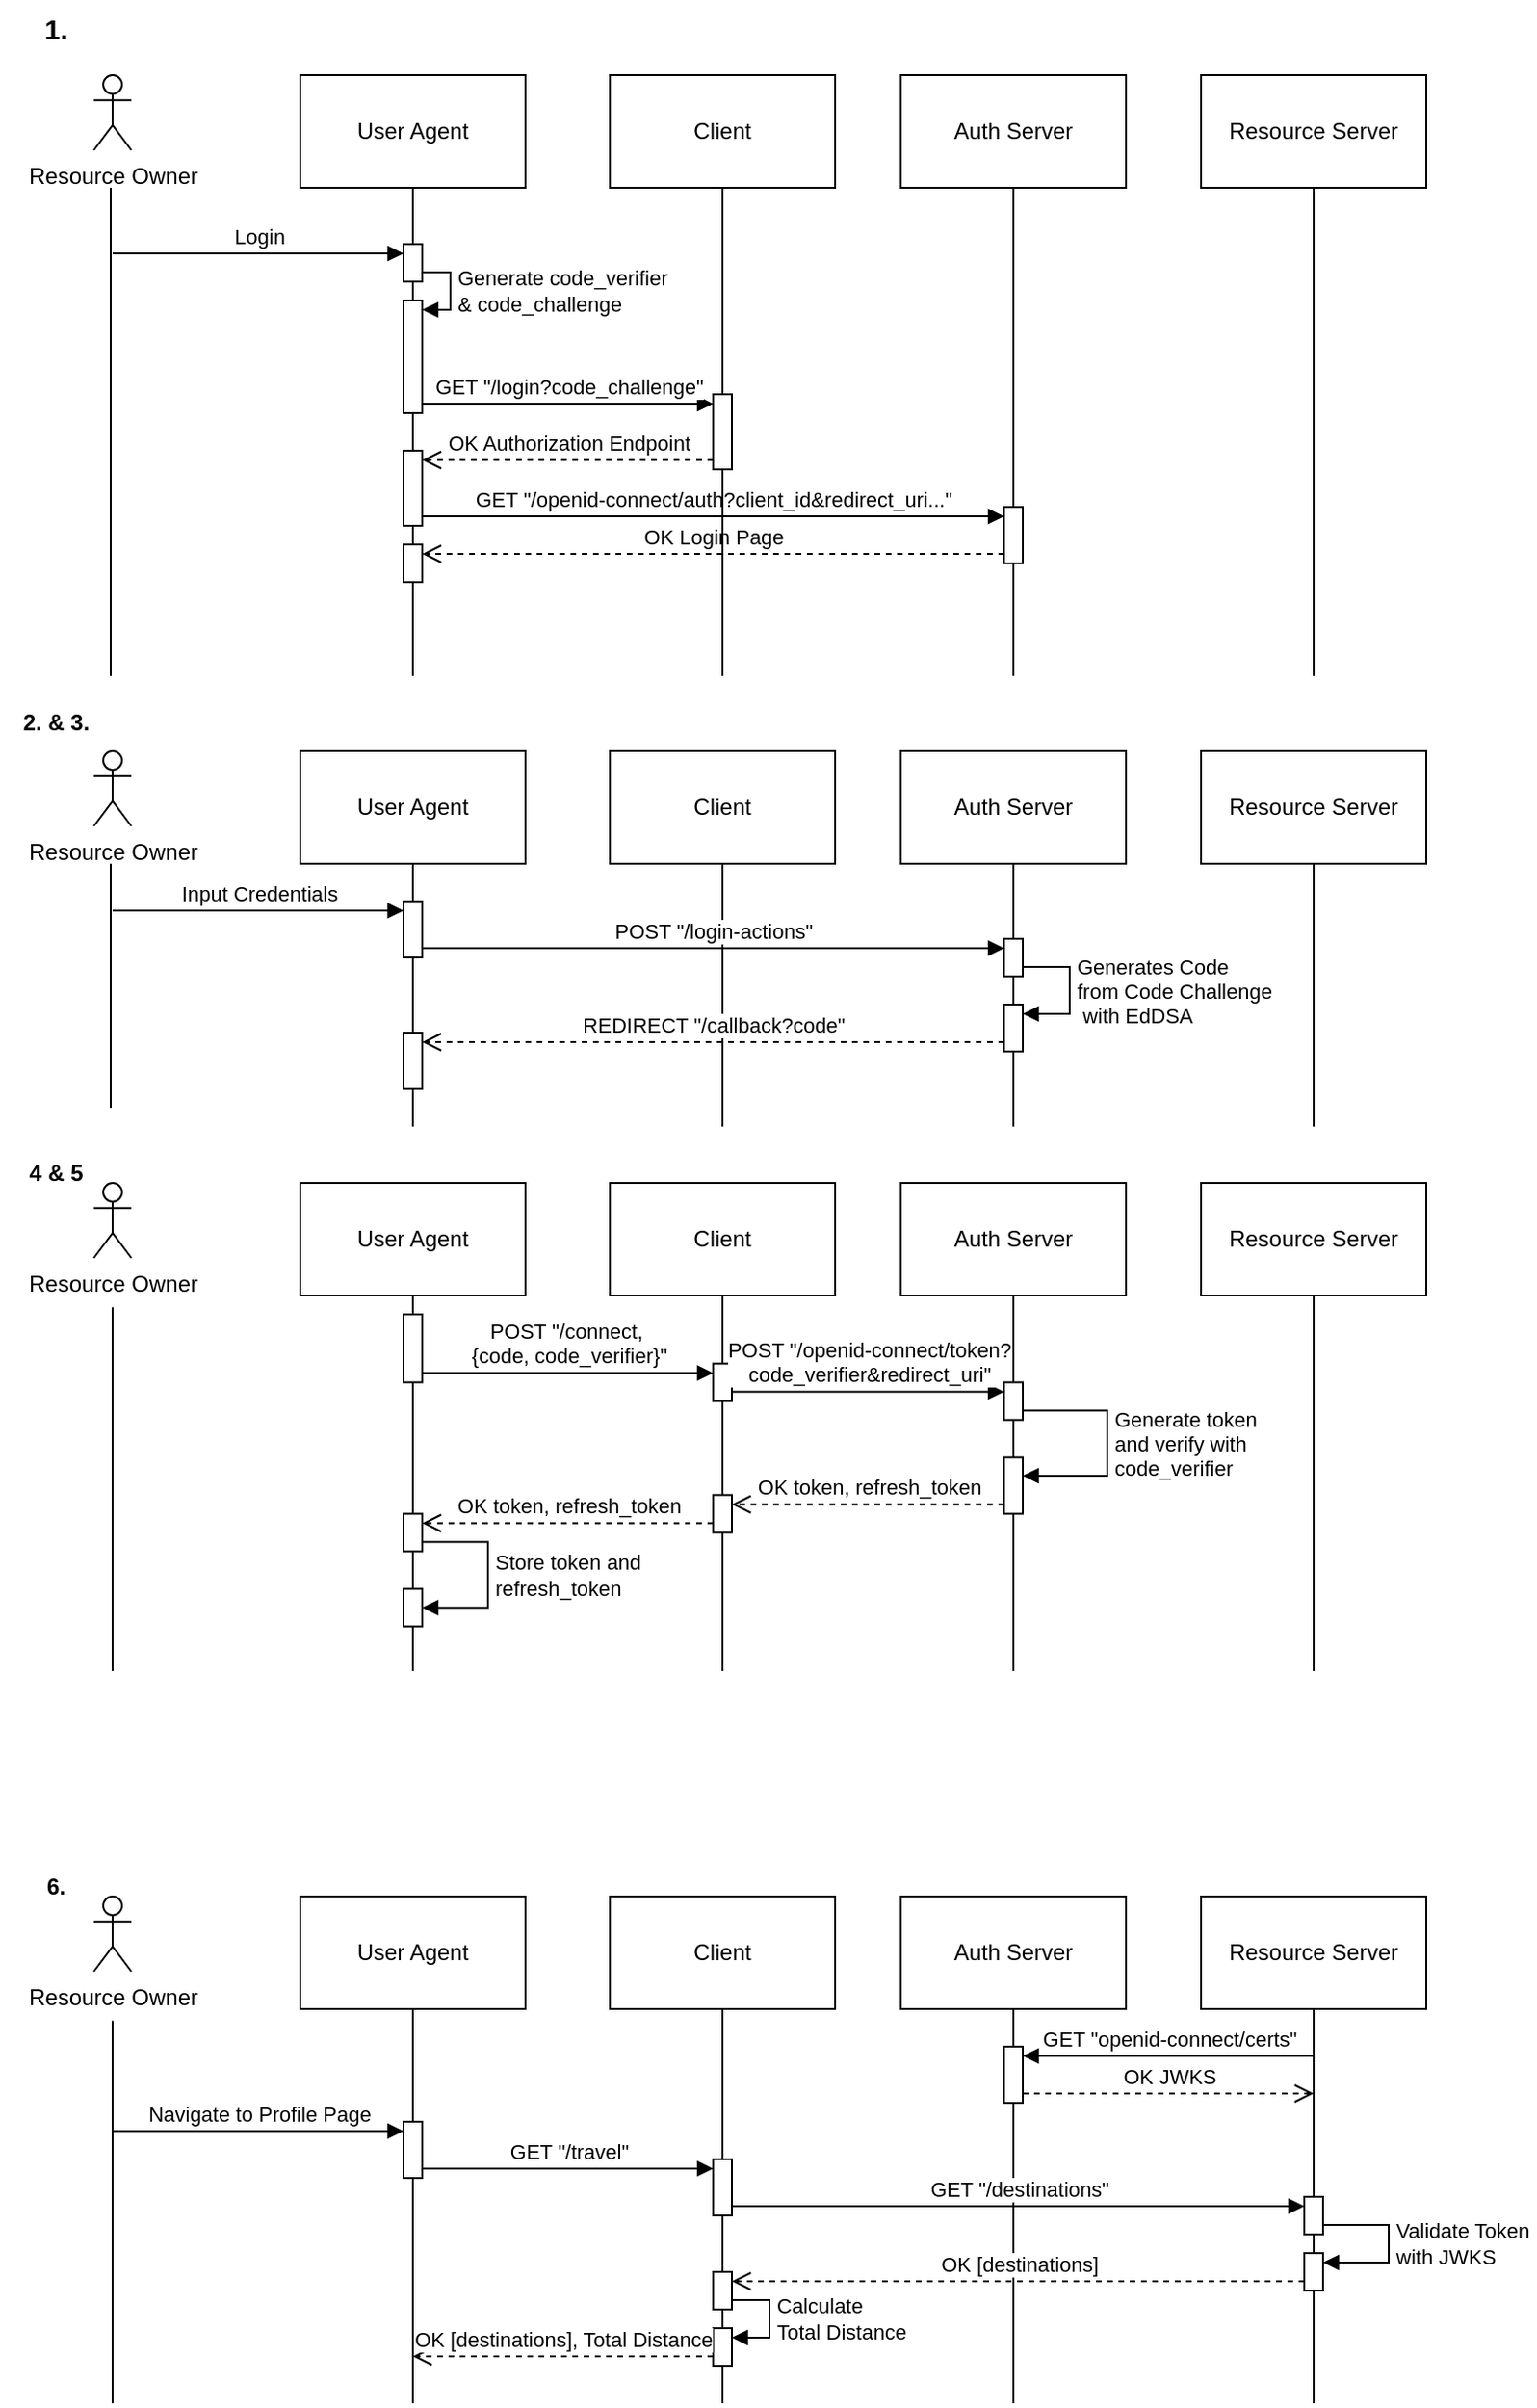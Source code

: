 <mxfile version="24.7.17">
  <diagram name="Page-1" id="4U2lWu9b1NIufgimmCVh">
    <mxGraphModel dx="174" dy="559" grid="1" gridSize="10" guides="1" tooltips="1" connect="1" arrows="1" fold="1" page="1" pageScale="1" pageWidth="850" pageHeight="1100" math="0" shadow="0">
      <root>
        <mxCell id="0" />
        <mxCell id="1" parent="0" />
        <mxCell id="hHbTxy1jI1l-UyztQn6d-1" value="User Agent" style="rounded=0;whiteSpace=wrap;html=1;" parent="1" vertex="1">
          <mxGeometry x="1040" y="160" width="120" height="60" as="geometry" />
        </mxCell>
        <mxCell id="hHbTxy1jI1l-UyztQn6d-2" value="Client" style="rounded=0;whiteSpace=wrap;html=1;" parent="1" vertex="1">
          <mxGeometry x="1205" y="160" width="120" height="60" as="geometry" />
        </mxCell>
        <mxCell id="hHbTxy1jI1l-UyztQn6d-3" value="Auth Server" style="rounded=0;whiteSpace=wrap;html=1;" parent="1" vertex="1">
          <mxGeometry x="1360" y="160" width="120" height="60" as="geometry" />
        </mxCell>
        <mxCell id="hHbTxy1jI1l-UyztQn6d-4" value="Resource Server" style="rounded=0;whiteSpace=wrap;html=1;" parent="1" vertex="1">
          <mxGeometry x="1520" y="160" width="120" height="60" as="geometry" />
        </mxCell>
        <mxCell id="hHbTxy1jI1l-UyztQn6d-6" value="Resource Owner" style="shape=umlActor;verticalLabelPosition=bottom;verticalAlign=top;html=1;outlineConnect=0;" parent="1" vertex="1">
          <mxGeometry x="930" y="160" width="20" height="40" as="geometry" />
        </mxCell>
        <mxCell id="hHbTxy1jI1l-UyztQn6d-10" style="rounded=0;orthogonalLoop=1;jettySize=auto;html=1;endArrow=none;endFill=0;" parent="1" edge="1">
          <mxGeometry relative="1" as="geometry">
            <mxPoint x="939" y="480" as="targetPoint" />
            <mxPoint x="939" y="220" as="sourcePoint" />
          </mxGeometry>
        </mxCell>
        <mxCell id="hHbTxy1jI1l-UyztQn6d-11" style="rounded=0;orthogonalLoop=1;jettySize=auto;html=1;endArrow=none;endFill=0;" parent="1" source="hHbTxy1jI1l-UyztQn6d-46" edge="1">
          <mxGeometry relative="1" as="geometry">
            <mxPoint x="1100" y="480" as="targetPoint" />
            <mxPoint x="1100" y="680" as="sourcePoint" />
          </mxGeometry>
        </mxCell>
        <mxCell id="hHbTxy1jI1l-UyztQn6d-14" style="rounded=0;orthogonalLoop=1;jettySize=auto;html=1;endArrow=none;endFill=0;exitX=0.5;exitY=1;exitDx=0;exitDy=0;" parent="1" source="hHbTxy1jI1l-UyztQn6d-4" edge="1">
          <mxGeometry relative="1" as="geometry">
            <mxPoint x="1580" y="480" as="targetPoint" />
            <mxPoint x="1579.38" y="240" as="sourcePoint" />
          </mxGeometry>
        </mxCell>
        <mxCell id="hHbTxy1jI1l-UyztQn6d-16" value="Login" style="html=1;verticalAlign=bottom;endArrow=block;curved=0;rounded=0;entryX=0;entryY=0;entryDx=0;entryDy=5;" parent="1" target="hHbTxy1jI1l-UyztQn6d-15" edge="1">
          <mxGeometry relative="1" as="geometry">
            <mxPoint x="940" y="255" as="sourcePoint" />
          </mxGeometry>
        </mxCell>
        <mxCell id="hHbTxy1jI1l-UyztQn6d-19" value="" style="rounded=0;orthogonalLoop=1;jettySize=auto;html=1;endArrow=none;endFill=0;exitX=0.5;exitY=1;exitDx=0;exitDy=0;" parent="1" source="hHbTxy1jI1l-UyztQn6d-1" target="hHbTxy1jI1l-UyztQn6d-15" edge="1">
          <mxGeometry relative="1" as="geometry">
            <mxPoint x="1099.38" y="850" as="targetPoint" />
            <mxPoint x="1100" y="220" as="sourcePoint" />
          </mxGeometry>
        </mxCell>
        <mxCell id="hHbTxy1jI1l-UyztQn6d-15" value="" style="html=1;points=[[0,0,0,0,5],[0,1,0,0,-5],[1,0,0,0,5],[1,1,0,0,-5]];perimeter=orthogonalPerimeter;outlineConnect=0;targetShapes=umlLifeline;portConstraint=eastwest;newEdgeStyle={&quot;curved&quot;:0,&quot;rounded&quot;:0};" parent="1" vertex="1">
          <mxGeometry x="1095" y="250" width="10" height="20" as="geometry" />
        </mxCell>
        <mxCell id="hHbTxy1jI1l-UyztQn6d-24" value="&lt;div&gt;Generate code_verifier&amp;nbsp;&lt;/div&gt;&lt;div&gt;&amp;amp; code_challenge&lt;br&gt;&lt;/div&gt;" style="html=1;align=left;spacingLeft=2;endArrow=block;rounded=0;edgeStyle=orthogonalEdgeStyle;curved=0;rounded=0;exitX=1;exitY=1;exitDx=0;exitDy=-5;exitPerimeter=0;entryX=1;entryY=0;entryDx=0;entryDy=5;entryPerimeter=0;" parent="1" source="hHbTxy1jI1l-UyztQn6d-15" target="hHbTxy1jI1l-UyztQn6d-23" edge="1">
          <mxGeometry relative="1" as="geometry">
            <mxPoint x="1100" y="280" as="sourcePoint" />
            <Array as="points">
              <mxPoint x="1120" y="265" />
              <mxPoint x="1120" y="285" />
            </Array>
          </mxGeometry>
        </mxCell>
        <mxCell id="hHbTxy1jI1l-UyztQn6d-25" value="" style="rounded=0;orthogonalLoop=1;jettySize=auto;html=1;endArrow=none;endFill=0;exitX=0.5;exitY=1;exitDx=0;exitDy=0;" parent="1" source="hHbTxy1jI1l-UyztQn6d-15" target="hHbTxy1jI1l-UyztQn6d-23" edge="1">
          <mxGeometry relative="1" as="geometry">
            <mxPoint x="1099.38" y="850" as="targetPoint" />
            <mxPoint x="1100" y="270" as="sourcePoint" />
          </mxGeometry>
        </mxCell>
        <mxCell id="hHbTxy1jI1l-UyztQn6d-23" value="" style="html=1;points=[[0,0,0,0,5],[0,1,0,0,-5],[1,0,0,0,5],[1,1,0,0,-5]];perimeter=orthogonalPerimeter;outlineConnect=0;targetShapes=umlLifeline;portConstraint=eastwest;newEdgeStyle={&quot;curved&quot;:0,&quot;rounded&quot;:0};" parent="1" vertex="1">
          <mxGeometry x="1095" y="280" width="10" height="60" as="geometry" />
        </mxCell>
        <mxCell id="hHbTxy1jI1l-UyztQn6d-27" value="GET &quot;/login?code_challenge&quot;" style="html=1;verticalAlign=bottom;endArrow=block;curved=0;rounded=0;entryX=0;entryY=0;entryDx=0;entryDy=5;" parent="1" source="hHbTxy1jI1l-UyztQn6d-23" target="hHbTxy1jI1l-UyztQn6d-26" edge="1">
          <mxGeometry relative="1" as="geometry">
            <mxPoint x="1105" y="335" as="sourcePoint" />
          </mxGeometry>
        </mxCell>
        <mxCell id="hHbTxy1jI1l-UyztQn6d-28" value="OK Authorization Endpoint" style="html=1;verticalAlign=bottom;endArrow=open;dashed=1;endSize=8;curved=0;rounded=0;exitX=0;exitY=1;exitDx=0;exitDy=-5;entryX=1;entryY=0;entryDx=0;entryDy=5;entryPerimeter=0;exitPerimeter=0;" parent="1" source="hHbTxy1jI1l-UyztQn6d-26" target="hHbTxy1jI1l-UyztQn6d-34" edge="1">
          <mxGeometry relative="1" as="geometry">
            <mxPoint x="1105" y="370" as="targetPoint" />
            <mxPoint x="1260.0" y="370" as="sourcePoint" />
          </mxGeometry>
        </mxCell>
        <mxCell id="hHbTxy1jI1l-UyztQn6d-29" value="" style="rounded=0;orthogonalLoop=1;jettySize=auto;html=1;endArrow=none;endFill=0;exitX=0.5;exitY=1;exitDx=0;exitDy=0;" parent="1" source="hHbTxy1jI1l-UyztQn6d-2" target="hHbTxy1jI1l-UyztQn6d-26" edge="1">
          <mxGeometry relative="1" as="geometry">
            <mxPoint x="1264.38" y="850" as="targetPoint" />
            <mxPoint x="1265" y="220" as="sourcePoint" />
          </mxGeometry>
        </mxCell>
        <mxCell id="hHbTxy1jI1l-UyztQn6d-26" value="" style="html=1;points=[[0,0,0,0,5],[0,1,0,0,-5],[1,0,0,0,5],[1,1,0,0,-5]];perimeter=orthogonalPerimeter;outlineConnect=0;targetShapes=umlLifeline;portConstraint=eastwest;newEdgeStyle={&quot;curved&quot;:0,&quot;rounded&quot;:0};" parent="1" vertex="1">
          <mxGeometry x="1260" y="330" width="10" height="40" as="geometry" />
        </mxCell>
        <mxCell id="hHbTxy1jI1l-UyztQn6d-37" value="" style="rounded=0;orthogonalLoop=1;jettySize=auto;html=1;endArrow=none;endFill=0;exitX=0.5;exitY=1;exitDx=0;exitDy=0;" parent="1" source="hHbTxy1jI1l-UyztQn6d-23" target="hHbTxy1jI1l-UyztQn6d-34" edge="1">
          <mxGeometry relative="1" as="geometry">
            <mxPoint x="1099.38" y="850" as="targetPoint" />
            <mxPoint x="1100" y="320" as="sourcePoint" />
          </mxGeometry>
        </mxCell>
        <mxCell id="hHbTxy1jI1l-UyztQn6d-34" value="" style="html=1;points=[[0,0,0,0,5],[0,1,0,0,-5],[1,0,0,0,5],[1,1,0,0,-5]];perimeter=orthogonalPerimeter;outlineConnect=0;targetShapes=umlLifeline;portConstraint=eastwest;newEdgeStyle={&quot;curved&quot;:0,&quot;rounded&quot;:0};" parent="1" vertex="1">
          <mxGeometry x="1095" y="360" width="10" height="40" as="geometry" />
        </mxCell>
        <mxCell id="hHbTxy1jI1l-UyztQn6d-41" value="GET &quot;/openid-connect/auth?client_id&amp;amp;redirect_uri...&quot;" style="html=1;verticalAlign=bottom;endArrow=block;curved=0;rounded=0;entryX=0;entryY=0;entryDx=0;entryDy=5;exitX=1;exitY=1;exitDx=0;exitDy=-5;exitPerimeter=0;" parent="1" source="hHbTxy1jI1l-UyztQn6d-34" target="hHbTxy1jI1l-UyztQn6d-40" edge="1">
          <mxGeometry relative="1" as="geometry">
            <mxPoint x="1350" y="395" as="sourcePoint" />
          </mxGeometry>
        </mxCell>
        <mxCell id="hHbTxy1jI1l-UyztQn6d-42" value="OK Login Page" style="html=1;verticalAlign=bottom;endArrow=open;dashed=1;endSize=8;curved=0;rounded=0;exitX=0;exitY=1;exitDx=0;exitDy=-5;entryX=1;entryY=0;entryDx=0;entryDy=5;entryPerimeter=0;labelBorderColor=none;labelBackgroundColor=#FFFFFF;" parent="1" source="hHbTxy1jI1l-UyztQn6d-40" target="hHbTxy1jI1l-UyztQn6d-46" edge="1">
          <mxGeometry relative="1" as="geometry">
            <mxPoint x="1120" y="415" as="targetPoint" />
          </mxGeometry>
        </mxCell>
        <mxCell id="hHbTxy1jI1l-UyztQn6d-43" value="" style="rounded=0;orthogonalLoop=1;jettySize=auto;html=1;endArrow=none;endFill=0;exitX=0.5;exitY=1;exitDx=0;exitDy=0;" parent="1" source="hHbTxy1jI1l-UyztQn6d-3" target="hHbTxy1jI1l-UyztQn6d-40" edge="1">
          <mxGeometry relative="1" as="geometry">
            <mxPoint x="1419.38" y="850" as="targetPoint" />
            <mxPoint x="1420" y="220" as="sourcePoint" />
          </mxGeometry>
        </mxCell>
        <mxCell id="hHbTxy1jI1l-UyztQn6d-40" value="" style="html=1;points=[[0,0,0,0,5],[0,1,0,0,-5],[1,0,0,0,5],[1,1,0,0,-5]];perimeter=orthogonalPerimeter;outlineConnect=0;targetShapes=umlLifeline;portConstraint=eastwest;newEdgeStyle={&quot;curved&quot;:0,&quot;rounded&quot;:0};" parent="1" vertex="1">
          <mxGeometry x="1415" y="390" width="10" height="30" as="geometry" />
        </mxCell>
        <mxCell id="hHbTxy1jI1l-UyztQn6d-47" value="" style="rounded=0;orthogonalLoop=1;jettySize=auto;html=1;endArrow=none;endFill=0;exitX=0.5;exitY=1;exitDx=0;exitDy=0;" parent="1" source="hHbTxy1jI1l-UyztQn6d-34" target="hHbTxy1jI1l-UyztQn6d-46" edge="1">
          <mxGeometry relative="1" as="geometry">
            <mxPoint x="1099.38" y="850" as="targetPoint" />
            <mxPoint x="1100" y="400" as="sourcePoint" />
          </mxGeometry>
        </mxCell>
        <mxCell id="hHbTxy1jI1l-UyztQn6d-46" value="" style="html=1;points=[[0,0,0,0,5],[0,1,0,0,-5],[1,0,0,0,5],[1,1,0,0,-5]];perimeter=orthogonalPerimeter;outlineConnect=0;targetShapes=umlLifeline;portConstraint=eastwest;newEdgeStyle={&quot;curved&quot;:0,&quot;rounded&quot;:0};" parent="1" vertex="1">
          <mxGeometry x="1095" y="410" width="10" height="20" as="geometry" />
        </mxCell>
        <mxCell id="hHbTxy1jI1l-UyztQn6d-50" value="User Agent" style="rounded=0;whiteSpace=wrap;html=1;" parent="1" vertex="1">
          <mxGeometry x="1040" y="520" width="120" height="60" as="geometry" />
        </mxCell>
        <mxCell id="hHbTxy1jI1l-UyztQn6d-51" value="Client" style="rounded=0;whiteSpace=wrap;html=1;" parent="1" vertex="1">
          <mxGeometry x="1205" y="520" width="120" height="60" as="geometry" />
        </mxCell>
        <mxCell id="hHbTxy1jI1l-UyztQn6d-52" value="Auth Server" style="rounded=0;whiteSpace=wrap;html=1;" parent="1" vertex="1">
          <mxGeometry x="1360" y="520" width="120" height="60" as="geometry" />
        </mxCell>
        <mxCell id="hHbTxy1jI1l-UyztQn6d-53" value="Resource Server" style="rounded=0;whiteSpace=wrap;html=1;" parent="1" vertex="1">
          <mxGeometry x="1520" y="520" width="120" height="60" as="geometry" />
        </mxCell>
        <mxCell id="hHbTxy1jI1l-UyztQn6d-54" value="Resource Owner" style="shape=umlActor;verticalLabelPosition=bottom;verticalAlign=top;html=1;outlineConnect=0;" parent="1" vertex="1">
          <mxGeometry x="930" y="520" width="20" height="40" as="geometry" />
        </mxCell>
        <mxCell id="hHbTxy1jI1l-UyztQn6d-55" style="rounded=0;orthogonalLoop=1;jettySize=auto;html=1;endArrow=none;endFill=0;" parent="1" edge="1">
          <mxGeometry relative="1" as="geometry">
            <mxPoint x="939" y="710" as="targetPoint" />
            <mxPoint x="939" y="580" as="sourcePoint" />
          </mxGeometry>
        </mxCell>
        <mxCell id="hHbTxy1jI1l-UyztQn6d-59" style="rounded=0;orthogonalLoop=1;jettySize=auto;html=1;endArrow=none;endFill=0;exitX=0.5;exitY=1;exitDx=0;exitDy=0;" parent="1" source="hHbTxy1jI1l-UyztQn6d-53" edge="1">
          <mxGeometry relative="1" as="geometry">
            <mxPoint x="1580" y="720" as="targetPoint" />
            <mxPoint x="1579.38" y="600" as="sourcePoint" />
          </mxGeometry>
        </mxCell>
        <mxCell id="hHbTxy1jI1l-UyztQn6d-61" value="" style="rounded=0;orthogonalLoop=1;jettySize=auto;html=1;endArrow=none;endFill=0;exitX=0.5;exitY=1;exitDx=0;exitDy=0;" parent="1" source="hHbTxy1jI1l-UyztQn6d-93" edge="1">
          <mxGeometry relative="1" as="geometry">
            <mxPoint x="1100" y="720" as="targetPoint" />
            <mxPoint x="1100" y="580" as="sourcePoint" />
          </mxGeometry>
        </mxCell>
        <mxCell id="hHbTxy1jI1l-UyztQn6d-68" value="" style="rounded=0;orthogonalLoop=1;jettySize=auto;html=1;endArrow=none;endFill=0;exitX=0.5;exitY=1;exitDx=0;exitDy=0;" parent="1" source="hHbTxy1jI1l-UyztQn6d-51" edge="1">
          <mxGeometry relative="1" as="geometry">
            <mxPoint x="1265" y="720" as="targetPoint" />
            <mxPoint x="1265" y="720" as="sourcePoint" />
          </mxGeometry>
        </mxCell>
        <mxCell id="hHbTxy1jI1l-UyztQn6d-76" value="" style="rounded=0;orthogonalLoop=1;jettySize=auto;html=1;endArrow=none;endFill=0;exitX=0.5;exitY=1;exitDx=0;exitDy=0;" parent="1" source="hHbTxy1jI1l-UyztQn6d-89" edge="1">
          <mxGeometry relative="1" as="geometry">
            <mxPoint x="1420" y="720" as="targetPoint" />
            <mxPoint x="1420" y="580" as="sourcePoint" />
          </mxGeometry>
        </mxCell>
        <mxCell id="hHbTxy1jI1l-UyztQn6d-82" value="Input Credentials" style="html=1;verticalAlign=bottom;endArrow=block;curved=0;rounded=0;entryX=0;entryY=0;entryDx=0;entryDy=5;" parent="1" target="hHbTxy1jI1l-UyztQn6d-81" edge="1">
          <mxGeometry relative="1" as="geometry">
            <mxPoint x="940" y="605" as="sourcePoint" />
          </mxGeometry>
        </mxCell>
        <mxCell id="hHbTxy1jI1l-UyztQn6d-84" value="" style="rounded=0;orthogonalLoop=1;jettySize=auto;html=1;endArrow=none;endFill=0;exitX=0.5;exitY=1;exitDx=0;exitDy=0;" parent="1" source="hHbTxy1jI1l-UyztQn6d-50" target="hHbTxy1jI1l-UyztQn6d-81" edge="1">
          <mxGeometry relative="1" as="geometry">
            <mxPoint x="1100" y="840" as="targetPoint" />
            <mxPoint x="1100" y="580" as="sourcePoint" />
          </mxGeometry>
        </mxCell>
        <mxCell id="hHbTxy1jI1l-UyztQn6d-86" value="POST &quot;/login-actions&quot;" style="html=1;verticalAlign=bottom;endArrow=block;curved=0;rounded=0;entryX=0;entryY=0;entryDx=0;entryDy=5;exitX=1;exitY=1;exitDx=0;exitDy=-5;exitPerimeter=0;" parent="1" source="hHbTxy1jI1l-UyztQn6d-81" target="hHbTxy1jI1l-UyztQn6d-85" edge="1">
          <mxGeometry relative="1" as="geometry">
            <mxPoint x="1345" y="630" as="sourcePoint" />
          </mxGeometry>
        </mxCell>
        <mxCell id="hHbTxy1jI1l-UyztQn6d-88" value="" style="rounded=0;orthogonalLoop=1;jettySize=auto;html=1;endArrow=none;endFill=0;exitX=0.5;exitY=1;exitDx=0;exitDy=0;" parent="1" source="hHbTxy1jI1l-UyztQn6d-52" target="hHbTxy1jI1l-UyztQn6d-85" edge="1">
          <mxGeometry relative="1" as="geometry">
            <mxPoint x="1420" y="840" as="targetPoint" />
            <mxPoint x="1420" y="580" as="sourcePoint" />
          </mxGeometry>
        </mxCell>
        <mxCell id="hHbTxy1jI1l-UyztQn6d-85" value="" style="html=1;points=[[0,0,0,0,5],[0,1,0,0,-5],[1,0,0,0,5],[1,1,0,0,-5]];perimeter=orthogonalPerimeter;outlineConnect=0;targetShapes=umlLifeline;portConstraint=eastwest;newEdgeStyle={&quot;curved&quot;:0,&quot;rounded&quot;:0};" parent="1" vertex="1">
          <mxGeometry x="1415" y="620" width="10" height="20" as="geometry" />
        </mxCell>
        <mxCell id="hHbTxy1jI1l-UyztQn6d-90" value="&lt;div&gt;Generates Code&amp;nbsp;&lt;/div&gt;&lt;div&gt;from Code Challenge&lt;/div&gt;&amp;nbsp;with EdDSA" style="html=1;align=left;spacingLeft=2;endArrow=block;rounded=0;edgeStyle=orthogonalEdgeStyle;curved=0;rounded=0;entryX=1;entryY=0;entryDx=0;entryDy=5;entryPerimeter=0;exitX=1;exitY=1;exitDx=0;exitDy=-5;exitPerimeter=0;" parent="1" source="hHbTxy1jI1l-UyztQn6d-85" target="hHbTxy1jI1l-UyztQn6d-89" edge="1">
          <mxGeometry relative="1" as="geometry">
            <mxPoint x="1420" y="635" as="sourcePoint" />
            <Array as="points">
              <mxPoint x="1450" y="635" />
              <mxPoint x="1450" y="660" />
              <mxPoint x="1425" y="660" />
            </Array>
          </mxGeometry>
        </mxCell>
        <mxCell id="hHbTxy1jI1l-UyztQn6d-91" value="" style="rounded=0;orthogonalLoop=1;jettySize=auto;html=1;endArrow=none;endFill=0;exitX=0.5;exitY=1;exitDx=0;exitDy=0;" parent="1" source="hHbTxy1jI1l-UyztQn6d-85" target="hHbTxy1jI1l-UyztQn6d-89" edge="1">
          <mxGeometry relative="1" as="geometry">
            <mxPoint x="1420" y="840" as="targetPoint" />
            <mxPoint x="1420" y="640" as="sourcePoint" />
          </mxGeometry>
        </mxCell>
        <mxCell id="hHbTxy1jI1l-UyztQn6d-89" value="" style="html=1;points=[[0,0,0,0,5],[0,1,0,0,-5],[1,0,0,0,5],[1,1,0,0,-5]];perimeter=orthogonalPerimeter;outlineConnect=0;targetShapes=umlLifeline;portConstraint=eastwest;newEdgeStyle={&quot;curved&quot;:0,&quot;rounded&quot;:0};" parent="1" vertex="1">
          <mxGeometry x="1415" y="655" width="10" height="25" as="geometry" />
        </mxCell>
        <mxCell id="hHbTxy1jI1l-UyztQn6d-92" value="REDIRECT &quot;/callback?code&quot; " style="html=1;verticalAlign=bottom;endArrow=open;dashed=1;endSize=8;curved=0;rounded=0;entryX=1;entryY=0;entryDx=0;entryDy=5;entryPerimeter=0;exitX=0;exitY=1;exitDx=0;exitDy=-5;exitPerimeter=0;" parent="1" source="hHbTxy1jI1l-UyztQn6d-89" target="hHbTxy1jI1l-UyztQn6d-93" edge="1">
          <mxGeometry relative="1" as="geometry">
            <mxPoint x="1415" y="680" as="sourcePoint" />
            <mxPoint x="1335" y="680" as="targetPoint" />
          </mxGeometry>
        </mxCell>
        <mxCell id="hHbTxy1jI1l-UyztQn6d-94" value="" style="rounded=0;orthogonalLoop=1;jettySize=auto;html=1;endArrow=none;endFill=0;exitX=0.5;exitY=1;exitDx=0;exitDy=0;" parent="1" source="hHbTxy1jI1l-UyztQn6d-81" target="hHbTxy1jI1l-UyztQn6d-93" edge="1">
          <mxGeometry relative="1" as="geometry">
            <mxPoint x="1100" y="840" as="targetPoint" />
            <mxPoint x="1100" y="630" as="sourcePoint" />
          </mxGeometry>
        </mxCell>
        <mxCell id="hHbTxy1jI1l-UyztQn6d-95" value="" style="rounded=0;orthogonalLoop=1;jettySize=auto;html=1;endArrow=none;endFill=0;exitX=0.5;exitY=1;exitDx=0;exitDy=0;" parent="1" source="hHbTxy1jI1l-UyztQn6d-81" target="hHbTxy1jI1l-UyztQn6d-93" edge="1">
          <mxGeometry relative="1" as="geometry">
            <mxPoint x="1100" y="720" as="targetPoint" />
            <mxPoint x="1100" y="580" as="sourcePoint" />
          </mxGeometry>
        </mxCell>
        <mxCell id="hHbTxy1jI1l-UyztQn6d-93" value="" style="html=1;points=[[0,0,0,0,5],[0,1,0,0,-5],[1,0,0,0,5],[1,1,0,0,-5]];perimeter=orthogonalPerimeter;outlineConnect=0;targetShapes=umlLifeline;portConstraint=eastwest;newEdgeStyle={&quot;curved&quot;:0,&quot;rounded&quot;:0};" parent="1" vertex="1">
          <mxGeometry x="1095" y="670" width="10" height="30" as="geometry" />
        </mxCell>
        <mxCell id="hHbTxy1jI1l-UyztQn6d-96" value="" style="rounded=0;orthogonalLoop=1;jettySize=auto;html=1;endArrow=none;endFill=0;exitX=0.5;exitY=1;exitDx=0;exitDy=0;" parent="1" target="hHbTxy1jI1l-UyztQn6d-81" edge="1">
          <mxGeometry relative="1" as="geometry">
            <mxPoint x="1100" y="670" as="targetPoint" />
            <mxPoint x="1100" y="580" as="sourcePoint" />
          </mxGeometry>
        </mxCell>
        <mxCell id="hHbTxy1jI1l-UyztQn6d-81" value="" style="html=1;points=[[0,0,0,0,5],[0,1,0,0,-5],[1,0,0,0,5],[1,1,0,0,-5]];perimeter=orthogonalPerimeter;outlineConnect=0;targetShapes=umlLifeline;portConstraint=eastwest;newEdgeStyle={&quot;curved&quot;:0,&quot;rounded&quot;:0};" parent="1" vertex="1">
          <mxGeometry x="1095" y="600" width="10" height="30" as="geometry" />
        </mxCell>
        <mxCell id="hHbTxy1jI1l-UyztQn6d-97" value="User Agent" style="rounded=0;whiteSpace=wrap;html=1;" parent="1" vertex="1">
          <mxGeometry x="1040" y="750" width="120" height="60" as="geometry" />
        </mxCell>
        <mxCell id="hHbTxy1jI1l-UyztQn6d-98" value="Client" style="rounded=0;whiteSpace=wrap;html=1;" parent="1" vertex="1">
          <mxGeometry x="1205" y="750" width="120" height="60" as="geometry" />
        </mxCell>
        <mxCell id="hHbTxy1jI1l-UyztQn6d-99" value="Auth Server" style="rounded=0;whiteSpace=wrap;html=1;" parent="1" vertex="1">
          <mxGeometry x="1360" y="750" width="120" height="60" as="geometry" />
        </mxCell>
        <mxCell id="hHbTxy1jI1l-UyztQn6d-100" value="Resource Server" style="rounded=0;whiteSpace=wrap;html=1;" parent="1" vertex="1">
          <mxGeometry x="1520" y="750" width="120" height="60" as="geometry" />
        </mxCell>
        <mxCell id="hHbTxy1jI1l-UyztQn6d-101" value="Resource Owner" style="shape=umlActor;verticalLabelPosition=bottom;verticalAlign=top;html=1;outlineConnect=0;" parent="1" vertex="1">
          <mxGeometry x="930" y="750" width="20" height="40" as="geometry" />
        </mxCell>
        <mxCell id="hHbTxy1jI1l-UyztQn6d-105" style="rounded=0;orthogonalLoop=1;jettySize=auto;html=1;endArrow=none;endFill=0;exitX=0.5;exitY=1;exitDx=0;exitDy=0;" parent="1" source="hHbTxy1jI1l-UyztQn6d-100" edge="1">
          <mxGeometry relative="1" as="geometry">
            <mxPoint x="1580" y="1010" as="targetPoint" />
            <mxPoint x="1581" y="826.25" as="sourcePoint" />
          </mxGeometry>
        </mxCell>
        <mxCell id="hHbTxy1jI1l-UyztQn6d-109" style="rounded=0;orthogonalLoop=1;jettySize=auto;html=1;endArrow=none;endFill=0;" parent="1" edge="1">
          <mxGeometry relative="1" as="geometry">
            <mxPoint x="940" y="1010" as="targetPoint" />
            <mxPoint x="940" y="816.25" as="sourcePoint" />
          </mxGeometry>
        </mxCell>
        <mxCell id="hHbTxy1jI1l-UyztQn6d-111" value="&lt;div&gt;POST &quot;/connect,&amp;nbsp;&lt;/div&gt;&lt;div&gt;{code, code_verifier}&quot;&lt;/div&gt;" style="html=1;verticalAlign=bottom;endArrow=block;curved=0;rounded=0;entryX=0;entryY=0;entryDx=0;entryDy=5;exitX=1;exitY=1;exitDx=0;exitDy=-5;exitPerimeter=0;" parent="1" source="hHbTxy1jI1l-UyztQn6d-197" target="hHbTxy1jI1l-UyztQn6d-110" edge="1">
          <mxGeometry relative="1" as="geometry">
            <mxPoint x="1100" y="851.25" as="sourcePoint" />
          </mxGeometry>
        </mxCell>
        <mxCell id="hHbTxy1jI1l-UyztQn6d-113" value="" style="rounded=0;orthogonalLoop=1;jettySize=auto;html=1;endArrow=none;endFill=0;exitX=0.5;exitY=1;exitDx=0;exitDy=0;" parent="1" source="hHbTxy1jI1l-UyztQn6d-98" target="hHbTxy1jI1l-UyztQn6d-110" edge="1">
          <mxGeometry relative="1" as="geometry">
            <mxPoint x="1265" y="976.25" as="targetPoint" />
            <mxPoint x="1265" y="810.25" as="sourcePoint" />
          </mxGeometry>
        </mxCell>
        <mxCell id="hHbTxy1jI1l-UyztQn6d-110" value="" style="html=1;points=[[0,0,0,0,5],[0,1,0,0,-5],[1,0,0,0,5],[1,1,0,0,-5]];perimeter=orthogonalPerimeter;outlineConnect=0;targetShapes=umlLifeline;portConstraint=eastwest;newEdgeStyle={&quot;curved&quot;:0,&quot;rounded&quot;:0};" parent="1" vertex="1">
          <mxGeometry x="1260" y="846.25" width="10" height="20" as="geometry" />
        </mxCell>
        <mxCell id="hHbTxy1jI1l-UyztQn6d-115" value="&lt;div&gt;POST &quot;/openid-connect/token?&lt;/div&gt;&lt;div&gt;code_verifier&amp;amp;redirect_uri&quot;&lt;/div&gt;" style="html=1;verticalAlign=bottom;endArrow=block;curved=0;rounded=0;entryX=0;entryY=0;entryDx=0;entryDy=5;exitX=1;exitY=1;exitDx=0;exitDy=-5;exitPerimeter=0;" parent="1" source="hHbTxy1jI1l-UyztQn6d-110" target="hHbTxy1jI1l-UyztQn6d-114" edge="1">
          <mxGeometry relative="1" as="geometry">
            <mxPoint x="1300" y="861.25" as="sourcePoint" />
          </mxGeometry>
        </mxCell>
        <mxCell id="hHbTxy1jI1l-UyztQn6d-117" value="" style="rounded=0;orthogonalLoop=1;jettySize=auto;html=1;endArrow=none;endFill=0;exitX=0.5;exitY=1;exitDx=0;exitDy=0;" parent="1" source="hHbTxy1jI1l-UyztQn6d-99" target="hHbTxy1jI1l-UyztQn6d-114" edge="1">
          <mxGeometry relative="1" as="geometry">
            <mxPoint x="1420" y="986.25" as="targetPoint" />
            <mxPoint x="1420" y="810.25" as="sourcePoint" />
          </mxGeometry>
        </mxCell>
        <mxCell id="hHbTxy1jI1l-UyztQn6d-114" value="" style="html=1;points=[[0,0,0,0,5],[0,1,0,0,-5],[1,0,0,0,5],[1,1,0,0,-5]];perimeter=orthogonalPerimeter;outlineConnect=0;targetShapes=umlLifeline;portConstraint=eastwest;newEdgeStyle={&quot;curved&quot;:0,&quot;rounded&quot;:0};" parent="1" vertex="1">
          <mxGeometry x="1415" y="856.25" width="10" height="20" as="geometry" />
        </mxCell>
        <mxCell id="hHbTxy1jI1l-UyztQn6d-120" value="" style="rounded=0;orthogonalLoop=1;jettySize=auto;html=1;endArrow=none;endFill=0;exitX=0.5;exitY=1;exitDx=0;exitDy=0;" parent="1" source="hHbTxy1jI1l-UyztQn6d-114" edge="1">
          <mxGeometry relative="1" as="geometry">
            <mxPoint x="1420" y="1010" as="targetPoint" />
            <mxPoint x="1420" y="876.25" as="sourcePoint" />
          </mxGeometry>
        </mxCell>
        <mxCell id="hHbTxy1jI1l-UyztQn6d-127" value="" style="rounded=0;orthogonalLoop=1;jettySize=auto;html=1;endArrow=none;endFill=0;exitX=0.5;exitY=1;exitDx=0;exitDy=0;" parent="1" source="hHbTxy1jI1l-UyztQn6d-110" edge="1">
          <mxGeometry relative="1" as="geometry">
            <mxPoint x="1265" y="1010" as="targetPoint" />
            <mxPoint x="1265" y="866.25" as="sourcePoint" />
          </mxGeometry>
        </mxCell>
        <mxCell id="hHbTxy1jI1l-UyztQn6d-130" value="" style="rounded=0;orthogonalLoop=1;jettySize=auto;html=1;endArrow=none;endFill=0;exitX=0.5;exitY=1;exitDx=0;exitDy=0;" parent="1" source="hHbTxy1jI1l-UyztQn6d-197" edge="1">
          <mxGeometry relative="1" as="geometry">
            <mxPoint x="1100" y="1010" as="targetPoint" />
            <mxPoint x="1100" y="810.25" as="sourcePoint" />
          </mxGeometry>
        </mxCell>
        <mxCell id="hHbTxy1jI1l-UyztQn6d-160" value="" style="rounded=0;orthogonalLoop=1;jettySize=auto;html=1;endArrow=none;endFill=0;exitX=0.5;exitY=1;exitDx=0;exitDy=0;" parent="1" source="hHbTxy1jI1l-UyztQn6d-26" edge="1">
          <mxGeometry relative="1" as="geometry">
            <mxPoint x="1265" y="480" as="targetPoint" />
            <mxPoint x="1265" y="370" as="sourcePoint" />
          </mxGeometry>
        </mxCell>
        <mxCell id="hHbTxy1jI1l-UyztQn6d-161" value="" style="rounded=0;orthogonalLoop=1;jettySize=auto;html=1;endArrow=none;endFill=0;exitX=0.5;exitY=1;exitDx=0;exitDy=0;" parent="1" source="hHbTxy1jI1l-UyztQn6d-40" edge="1">
          <mxGeometry relative="1" as="geometry">
            <mxPoint x="1420" y="480" as="targetPoint" />
            <mxPoint x="1420" y="420" as="sourcePoint" />
          </mxGeometry>
        </mxCell>
        <mxCell id="hHbTxy1jI1l-UyztQn6d-198" value="" style="rounded=0;orthogonalLoop=1;jettySize=auto;html=1;endArrow=none;endFill=0;exitX=0.5;exitY=1;exitDx=0;exitDy=0;" parent="1" source="hHbTxy1jI1l-UyztQn6d-97" target="hHbTxy1jI1l-UyztQn6d-197" edge="1">
          <mxGeometry relative="1" as="geometry">
            <mxPoint x="1100" y="906.25" as="targetPoint" />
            <mxPoint x="1100" y="810" as="sourcePoint" />
          </mxGeometry>
        </mxCell>
        <mxCell id="hHbTxy1jI1l-UyztQn6d-197" value="" style="html=1;points=[[0,0,0,0,5],[0,1,0,0,-5],[1,0,0,0,5],[1,1,0,0,-5]];perimeter=orthogonalPerimeter;outlineConnect=0;targetShapes=umlLifeline;portConstraint=eastwest;newEdgeStyle={&quot;curved&quot;:0,&quot;rounded&quot;:0};" parent="1" vertex="1">
          <mxGeometry x="1095" y="820" width="10" height="36.25" as="geometry" />
        </mxCell>
        <mxCell id="hHbTxy1jI1l-UyztQn6d-199" value="&lt;b style=&quot;font-size: 15px;&quot;&gt;1.&lt;br&gt;&lt;/b&gt;" style="text;html=1;align=center;verticalAlign=middle;whiteSpace=wrap;rounded=0;" parent="1" vertex="1">
          <mxGeometry x="880" y="120" width="60" height="30" as="geometry" />
        </mxCell>
        <mxCell id="hHbTxy1jI1l-UyztQn6d-200" value="&lt;b style=&quot;font-size: 12px;&quot;&gt;2. &amp;amp; 3.&lt;/b&gt;" style="text;html=1;align=center;verticalAlign=middle;whiteSpace=wrap;rounded=0;fontSize=12;" parent="1" vertex="1">
          <mxGeometry x="880" y="490" width="60" height="30" as="geometry" />
        </mxCell>
        <mxCell id="hHbTxy1jI1l-UyztQn6d-201" value="&lt;div&gt;Generate token&amp;nbsp;&lt;/div&gt;&lt;div&gt;and verify with&amp;nbsp;&lt;/div&gt;&lt;div&gt;code_verifier&lt;/div&gt;" style="html=1;align=left;spacingLeft=2;endArrow=block;rounded=0;edgeStyle=orthogonalEdgeStyle;curved=0;rounded=0;exitX=1;exitY=1;exitDx=0;exitDy=-5;exitPerimeter=0;" parent="1" source="hHbTxy1jI1l-UyztQn6d-114" target="hHbTxy1jI1l-UyztQn6d-203" edge="1">
          <mxGeometry relative="1" as="geometry">
            <mxPoint x="1425" y="871.25" as="sourcePoint" />
            <Array as="points">
              <mxPoint x="1470" y="871" />
              <mxPoint x="1470" y="906" />
            </Array>
          </mxGeometry>
        </mxCell>
        <mxCell id="hHbTxy1jI1l-UyztQn6d-202" value="" style="rounded=0;orthogonalLoop=1;jettySize=auto;html=1;endArrow=none;endFill=0;exitX=0.5;exitY=1;exitDx=0;exitDy=0;" parent="1" target="hHbTxy1jI1l-UyztQn6d-203" edge="1">
          <mxGeometry relative="1" as="geometry">
            <mxPoint x="1420" y="986.25" as="targetPoint" />
            <mxPoint x="1420" y="876.25" as="sourcePoint" />
          </mxGeometry>
        </mxCell>
        <mxCell id="hHbTxy1jI1l-UyztQn6d-203" value="" style="html=1;points=[[0,0,0,0,5],[0,1,0,0,-5],[1,0,0,0,5],[1,1,0,0,-5]];perimeter=orthogonalPerimeter;outlineConnect=0;targetShapes=umlLifeline;portConstraint=eastwest;newEdgeStyle={&quot;curved&quot;:0,&quot;rounded&quot;:0};" parent="1" vertex="1">
          <mxGeometry x="1415" y="896.25" width="10" height="30" as="geometry" />
        </mxCell>
        <mxCell id="hHbTxy1jI1l-UyztQn6d-204" value="OK token, refresh_token" style="html=1;verticalAlign=bottom;endArrow=open;dashed=1;endSize=8;curved=0;rounded=0;exitX=0;exitY=1;exitDx=0;exitDy=-5;exitPerimeter=0;entryX=1;entryY=0;entryDx=0;entryDy=5;entryPerimeter=0;" parent="1" source="hHbTxy1jI1l-UyztQn6d-203" target="hHbTxy1jI1l-UyztQn6d-205" edge="1">
          <mxGeometry relative="1" as="geometry">
            <mxPoint x="1420" y="916.25" as="sourcePoint" />
            <mxPoint x="1290" y="921.25" as="targetPoint" />
          </mxGeometry>
        </mxCell>
        <mxCell id="hHbTxy1jI1l-UyztQn6d-205" value="" style="html=1;points=[[0,0,0,0,5],[0,1,0,0,-5],[1,0,0,0,5],[1,1,0,0,-5]];perimeter=orthogonalPerimeter;outlineConnect=0;targetShapes=umlLifeline;portConstraint=eastwest;newEdgeStyle={&quot;curved&quot;:0,&quot;rounded&quot;:0};" parent="1" vertex="1">
          <mxGeometry x="1260" y="916.25" width="10" height="20" as="geometry" />
        </mxCell>
        <mxCell id="hHbTxy1jI1l-UyztQn6d-206" value="OK token, refresh_token" style="html=1;verticalAlign=bottom;endArrow=open;dashed=1;endSize=8;curved=0;rounded=0;entryX=1;entryY=0;entryDx=0;entryDy=5;entryPerimeter=0;" parent="1" source="hHbTxy1jI1l-UyztQn6d-205" target="hHbTxy1jI1l-UyztQn6d-207" edge="1">
          <mxGeometry relative="1" as="geometry">
            <mxPoint x="1260" y="931.25" as="sourcePoint" />
            <mxPoint x="1135" y="931.25" as="targetPoint" />
          </mxGeometry>
        </mxCell>
        <mxCell id="hHbTxy1jI1l-UyztQn6d-207" value="" style="html=1;points=[[0,0,0,0,5],[0,1,0,0,-5],[1,0,0,0,5],[1,1,0,0,-5]];perimeter=orthogonalPerimeter;outlineConnect=0;targetShapes=umlLifeline;portConstraint=eastwest;newEdgeStyle={&quot;curved&quot;:0,&quot;rounded&quot;:0};" parent="1" vertex="1">
          <mxGeometry x="1095" y="926.25" width="10" height="20" as="geometry" />
        </mxCell>
        <mxCell id="hHbTxy1jI1l-UyztQn6d-208" value="&lt;div&gt;Store token and&lt;/div&gt;&lt;div&gt;refresh_token&lt;/div&gt;" style="html=1;align=left;spacingLeft=2;endArrow=block;rounded=0;edgeStyle=orthogonalEdgeStyle;curved=0;rounded=0;exitX=1;exitY=1;exitDx=0;exitDy=-5;exitPerimeter=0;" parent="1" source="hHbTxy1jI1l-UyztQn6d-207" target="hHbTxy1jI1l-UyztQn6d-210" edge="1">
          <mxGeometry relative="1" as="geometry">
            <mxPoint x="1110" y="946.25" as="sourcePoint" />
            <Array as="points">
              <mxPoint x="1140" y="941.25" />
              <mxPoint x="1140" y="976.25" />
            </Array>
          </mxGeometry>
        </mxCell>
        <mxCell id="hHbTxy1jI1l-UyztQn6d-209" value="" style="rounded=0;orthogonalLoop=1;jettySize=auto;html=1;endArrow=none;endFill=0;exitX=0.5;exitY=1;exitDx=0;exitDy=0;" parent="1" source="hHbTxy1jI1l-UyztQn6d-207" target="hHbTxy1jI1l-UyztQn6d-210" edge="1">
          <mxGeometry relative="1" as="geometry">
            <mxPoint x="1100" y="1026.25" as="targetPoint" />
            <mxPoint x="1100" y="946.25" as="sourcePoint" />
          </mxGeometry>
        </mxCell>
        <mxCell id="hHbTxy1jI1l-UyztQn6d-210" value="" style="html=1;points=[[0,0,0,0,5],[0,1,0,0,-5],[1,0,0,0,5],[1,1,0,0,-5]];perimeter=orthogonalPerimeter;outlineConnect=0;targetShapes=umlLifeline;portConstraint=eastwest;newEdgeStyle={&quot;curved&quot;:0,&quot;rounded&quot;:0};" parent="1" vertex="1">
          <mxGeometry x="1095" y="966.25" width="10" height="20" as="geometry" />
        </mxCell>
        <mxCell id="hHbTxy1jI1l-UyztQn6d-212" value="&lt;b&gt;4 &amp;amp; 5&lt;br&gt;&lt;/b&gt;" style="text;html=1;align=center;verticalAlign=middle;whiteSpace=wrap;rounded=0;" parent="1" vertex="1">
          <mxGeometry x="880" y="730" width="60" height="30" as="geometry" />
        </mxCell>
        <mxCell id="6qDOulROVMJnl0OCeZN9-1" value="User Agent" style="rounded=0;whiteSpace=wrap;html=1;" vertex="1" parent="1">
          <mxGeometry x="1040" y="1130" width="120" height="60" as="geometry" />
        </mxCell>
        <mxCell id="6qDOulROVMJnl0OCeZN9-2" value="Client" style="rounded=0;whiteSpace=wrap;html=1;" vertex="1" parent="1">
          <mxGeometry x="1205" y="1130" width="120" height="60" as="geometry" />
        </mxCell>
        <mxCell id="6qDOulROVMJnl0OCeZN9-3" value="Auth Server" style="rounded=0;whiteSpace=wrap;html=1;" vertex="1" parent="1">
          <mxGeometry x="1360" y="1130" width="120" height="60" as="geometry" />
        </mxCell>
        <mxCell id="6qDOulROVMJnl0OCeZN9-4" value="Resource Server" style="rounded=0;whiteSpace=wrap;html=1;" vertex="1" parent="1">
          <mxGeometry x="1520" y="1130" width="120" height="60" as="geometry" />
        </mxCell>
        <mxCell id="6qDOulROVMJnl0OCeZN9-5" value="Resource Owner" style="shape=umlActor;verticalLabelPosition=bottom;verticalAlign=top;html=1;outlineConnect=0;" vertex="1" parent="1">
          <mxGeometry x="930" y="1130" width="20" height="40" as="geometry" />
        </mxCell>
        <mxCell id="6qDOulROVMJnl0OCeZN9-7" style="rounded=0;orthogonalLoop=1;jettySize=auto;html=1;endArrow=none;endFill=0;" edge="1" parent="1">
          <mxGeometry relative="1" as="geometry">
            <mxPoint x="940" y="1400" as="targetPoint" />
            <mxPoint x="940" y="1196.25" as="sourcePoint" />
          </mxGeometry>
        </mxCell>
        <mxCell id="6qDOulROVMJnl0OCeZN9-9" value="" style="rounded=0;orthogonalLoop=1;jettySize=auto;html=1;endArrow=none;endFill=0;exitX=0.5;exitY=1;exitDx=0;exitDy=0;" edge="1" parent="1" source="6qDOulROVMJnl0OCeZN9-51">
          <mxGeometry relative="1" as="geometry">
            <mxPoint x="1265" y="1400" as="targetPoint" />
            <mxPoint x="1265" y="1190.25" as="sourcePoint" />
          </mxGeometry>
        </mxCell>
        <mxCell id="6qDOulROVMJnl0OCeZN9-11" value="" style="rounded=0;orthogonalLoop=1;jettySize=auto;html=1;endArrow=none;endFill=0;exitX=0.5;exitY=1;exitDx=0;exitDy=0;" edge="1" parent="1" source="6qDOulROVMJnl0OCeZN9-26">
          <mxGeometry relative="1" as="geometry">
            <mxPoint x="1420" y="1400" as="targetPoint" />
            <mxPoint x="1420" y="1190.25" as="sourcePoint" />
          </mxGeometry>
        </mxCell>
        <mxCell id="6qDOulROVMJnl0OCeZN9-14" value="" style="rounded=0;orthogonalLoop=1;jettySize=auto;html=1;endArrow=none;endFill=0;exitX=0.5;exitY=1;exitDx=0;exitDy=0;" edge="1" parent="1" source="6qDOulROVMJnl0OCeZN9-30">
          <mxGeometry relative="1" as="geometry">
            <mxPoint x="1100" y="1400" as="targetPoint" />
            <mxPoint x="1100" y="1190" as="sourcePoint" />
          </mxGeometry>
        </mxCell>
        <mxCell id="6qDOulROVMJnl0OCeZN9-16" value="&lt;b&gt;6.&lt;/b&gt;" style="text;html=1;align=center;verticalAlign=middle;whiteSpace=wrap;rounded=0;" vertex="1" parent="1">
          <mxGeometry x="880" y="1110" width="60" height="30" as="geometry" />
        </mxCell>
        <mxCell id="6qDOulROVMJnl0OCeZN9-18" value="" style="rounded=0;orthogonalLoop=1;jettySize=auto;html=1;endArrow=none;endFill=0;exitX=0.5;exitY=1;exitDx=0;exitDy=0;" edge="1" parent="1" source="6qDOulROVMJnl0OCeZN9-43">
          <mxGeometry relative="1" as="geometry">
            <mxPoint x="1580" y="1400" as="targetPoint" />
            <mxPoint x="1580" y="1190" as="sourcePoint" />
          </mxGeometry>
        </mxCell>
        <mxCell id="6qDOulROVMJnl0OCeZN9-27" value="GET &quot;openid-connect/certs&quot;" style="html=1;verticalAlign=bottom;endArrow=block;curved=0;rounded=0;entryX=1;entryY=0;entryDx=0;entryDy=5;" edge="1" target="6qDOulROVMJnl0OCeZN9-26" parent="1">
          <mxGeometry relative="1" as="geometry">
            <mxPoint x="1580" y="1215" as="sourcePoint" />
          </mxGeometry>
        </mxCell>
        <mxCell id="6qDOulROVMJnl0OCeZN9-28" value="OK JWKS" style="html=1;verticalAlign=bottom;endArrow=open;dashed=1;endSize=8;curved=0;rounded=0;exitX=1;exitY=1;exitDx=0;exitDy=-5;" edge="1" source="6qDOulROVMJnl0OCeZN9-26" parent="1">
          <mxGeometry relative="1" as="geometry">
            <mxPoint x="1580" y="1235" as="targetPoint" />
          </mxGeometry>
        </mxCell>
        <mxCell id="6qDOulROVMJnl0OCeZN9-29" value="" style="rounded=0;orthogonalLoop=1;jettySize=auto;html=1;endArrow=none;endFill=0;exitX=0.5;exitY=1;exitDx=0;exitDy=0;" edge="1" parent="1" source="6qDOulROVMJnl0OCeZN9-3" target="6qDOulROVMJnl0OCeZN9-26">
          <mxGeometry relative="1" as="geometry">
            <mxPoint x="1420" y="1330" as="targetPoint" />
            <mxPoint x="1420" y="1190" as="sourcePoint" />
          </mxGeometry>
        </mxCell>
        <mxCell id="6qDOulROVMJnl0OCeZN9-26" value="" style="html=1;points=[[0,0,0,0,5],[0,1,0,0,-5],[1,0,0,0,5],[1,1,0,0,-5]];perimeter=orthogonalPerimeter;outlineConnect=0;targetShapes=umlLifeline;portConstraint=eastwest;newEdgeStyle={&quot;curved&quot;:0,&quot;rounded&quot;:0};" vertex="1" parent="1">
          <mxGeometry x="1415" y="1210" width="10" height="30" as="geometry" />
        </mxCell>
        <mxCell id="6qDOulROVMJnl0OCeZN9-31" value="Navigate to Profile Page" style="html=1;verticalAlign=bottom;endArrow=block;curved=0;rounded=0;entryX=0;entryY=0;entryDx=0;entryDy=5;" edge="1" target="6qDOulROVMJnl0OCeZN9-30" parent="1">
          <mxGeometry relative="1" as="geometry">
            <mxPoint x="940" y="1255" as="sourcePoint" />
          </mxGeometry>
        </mxCell>
        <mxCell id="6qDOulROVMJnl0OCeZN9-33" value="" style="rounded=0;orthogonalLoop=1;jettySize=auto;html=1;endArrow=none;endFill=0;exitX=0.5;exitY=1;exitDx=0;exitDy=0;" edge="1" parent="1" source="6qDOulROVMJnl0OCeZN9-1" target="6qDOulROVMJnl0OCeZN9-30">
          <mxGeometry relative="1" as="geometry">
            <mxPoint x="1100" y="1390" as="targetPoint" />
            <mxPoint x="1100" y="1190" as="sourcePoint" />
          </mxGeometry>
        </mxCell>
        <mxCell id="6qDOulROVMJnl0OCeZN9-30" value="" style="html=1;points=[[0,0,0,0,5],[0,1,0,0,-5],[1,0,0,0,5],[1,1,0,0,-5]];perimeter=orthogonalPerimeter;outlineConnect=0;targetShapes=umlLifeline;portConstraint=eastwest;newEdgeStyle={&quot;curved&quot;:0,&quot;rounded&quot;:0};" vertex="1" parent="1">
          <mxGeometry x="1095" y="1250" width="10" height="30" as="geometry" />
        </mxCell>
        <mxCell id="6qDOulROVMJnl0OCeZN9-36" value="GET &quot;/travel&quot;" style="html=1;verticalAlign=bottom;endArrow=block;curved=0;rounded=0;entryX=0;entryY=0;entryDx=0;entryDy=5;exitX=1;exitY=1;exitDx=0;exitDy=-5;exitPerimeter=0;" edge="1" target="6qDOulROVMJnl0OCeZN9-35" parent="1" source="6qDOulROVMJnl0OCeZN9-30">
          <mxGeometry relative="1" as="geometry">
            <mxPoint x="1160" y="1285" as="sourcePoint" />
          </mxGeometry>
        </mxCell>
        <mxCell id="6qDOulROVMJnl0OCeZN9-38" value="" style="rounded=0;orthogonalLoop=1;jettySize=auto;html=1;endArrow=none;endFill=0;exitX=0.5;exitY=1;exitDx=0;exitDy=0;" edge="1" parent="1" source="6qDOulROVMJnl0OCeZN9-2" target="6qDOulROVMJnl0OCeZN9-35">
          <mxGeometry relative="1" as="geometry">
            <mxPoint x="1265" y="1390" as="targetPoint" />
            <mxPoint x="1265" y="1190" as="sourcePoint" />
          </mxGeometry>
        </mxCell>
        <mxCell id="6qDOulROVMJnl0OCeZN9-35" value="" style="html=1;points=[[0,0,0,0,5],[0,1,0,0,-5],[1,0,0,0,5],[1,1,0,0,-5]];perimeter=orthogonalPerimeter;outlineConnect=0;targetShapes=umlLifeline;portConstraint=eastwest;newEdgeStyle={&quot;curved&quot;:0,&quot;rounded&quot;:0};" vertex="1" parent="1">
          <mxGeometry x="1260" y="1270" width="10" height="30" as="geometry" />
        </mxCell>
        <mxCell id="6qDOulROVMJnl0OCeZN9-40" value="GET &quot;/destinations&quot;" style="html=1;verticalAlign=bottom;endArrow=block;curved=0;rounded=0;entryX=0;entryY=0;entryDx=0;entryDy=5;exitX=1;exitY=1;exitDx=0;exitDy=-5;exitPerimeter=0;" edge="1" target="6qDOulROVMJnl0OCeZN9-39" parent="1" source="6qDOulROVMJnl0OCeZN9-35">
          <mxGeometry relative="1" as="geometry">
            <mxPoint x="1505" y="1295" as="sourcePoint" />
          </mxGeometry>
        </mxCell>
        <mxCell id="6qDOulROVMJnl0OCeZN9-42" value="" style="rounded=0;orthogonalLoop=1;jettySize=auto;html=1;endArrow=none;endFill=0;exitX=0.5;exitY=1;exitDx=0;exitDy=0;" edge="1" parent="1" source="6qDOulROVMJnl0OCeZN9-4" target="6qDOulROVMJnl0OCeZN9-39">
          <mxGeometry relative="1" as="geometry">
            <mxPoint x="1580" y="1390" as="targetPoint" />
            <mxPoint x="1580" y="1190" as="sourcePoint" />
          </mxGeometry>
        </mxCell>
        <mxCell id="6qDOulROVMJnl0OCeZN9-39" value="" style="html=1;points=[[0,0,0,0,5],[0,1,0,0,-5],[1,0,0,0,5],[1,1,0,0,-5]];perimeter=orthogonalPerimeter;outlineConnect=0;targetShapes=umlLifeline;portConstraint=eastwest;newEdgeStyle={&quot;curved&quot;:0,&quot;rounded&quot;:0};" vertex="1" parent="1">
          <mxGeometry x="1575" y="1290" width="10" height="20" as="geometry" />
        </mxCell>
        <mxCell id="6qDOulROVMJnl0OCeZN9-44" value="&lt;div&gt;Validate Token&amp;nbsp;&lt;/div&gt;&lt;div&gt;with JWKS&lt;/div&gt;" style="html=1;align=left;spacingLeft=2;endArrow=block;rounded=0;edgeStyle=orthogonalEdgeStyle;curved=0;rounded=0;entryX=1;entryY=0;entryDx=0;entryDy=5;entryPerimeter=0;exitX=1;exitY=1;exitDx=0;exitDy=-5;exitPerimeter=0;" edge="1" target="6qDOulROVMJnl0OCeZN9-43" parent="1" source="6qDOulROVMJnl0OCeZN9-39">
          <mxGeometry relative="1" as="geometry">
            <mxPoint x="1610" y="1310" as="sourcePoint" />
            <Array as="points">
              <mxPoint x="1620" y="1305" />
              <mxPoint x="1620" y="1325" />
            </Array>
          </mxGeometry>
        </mxCell>
        <mxCell id="6qDOulROVMJnl0OCeZN9-45" value="" style="rounded=0;orthogonalLoop=1;jettySize=auto;html=1;endArrow=none;endFill=0;exitX=0.5;exitY=1;exitDx=0;exitDy=0;" edge="1" parent="1" source="6qDOulROVMJnl0OCeZN9-39" target="6qDOulROVMJnl0OCeZN9-43">
          <mxGeometry relative="1" as="geometry">
            <mxPoint x="1580" y="1390" as="targetPoint" />
            <mxPoint x="1580" y="1310" as="sourcePoint" />
          </mxGeometry>
        </mxCell>
        <mxCell id="6qDOulROVMJnl0OCeZN9-43" value="" style="html=1;points=[[0,0,0,0,5],[0,1,0,0,-5],[1,0,0,0,5],[1,1,0,0,-5]];perimeter=orthogonalPerimeter;outlineConnect=0;targetShapes=umlLifeline;portConstraint=eastwest;newEdgeStyle={&quot;curved&quot;:0,&quot;rounded&quot;:0};" vertex="1" parent="1">
          <mxGeometry x="1575" y="1320" width="10" height="20" as="geometry" />
        </mxCell>
        <mxCell id="6qDOulROVMJnl0OCeZN9-47" value="OK [destinations]" style="html=1;verticalAlign=bottom;endArrow=open;dashed=1;endSize=8;curved=0;rounded=0;exitX=0;exitY=1;exitDx=0;exitDy=-5;exitPerimeter=0;entryX=1;entryY=0;entryDx=0;entryDy=5;entryPerimeter=0;" edge="1" parent="1" source="6qDOulROVMJnl0OCeZN9-43" target="6qDOulROVMJnl0OCeZN9-48">
          <mxGeometry relative="1" as="geometry">
            <mxPoint x="1560" y="1329.88" as="sourcePoint" />
            <mxPoint x="1480" y="1329.88" as="targetPoint" />
          </mxGeometry>
        </mxCell>
        <mxCell id="6qDOulROVMJnl0OCeZN9-50" value="" style="rounded=0;orthogonalLoop=1;jettySize=auto;html=1;endArrow=none;endFill=0;exitX=0.5;exitY=1;exitDx=0;exitDy=0;" edge="1" parent="1" source="6qDOulROVMJnl0OCeZN9-35" target="6qDOulROVMJnl0OCeZN9-48">
          <mxGeometry relative="1" as="geometry">
            <mxPoint x="1265" y="1390" as="targetPoint" />
            <mxPoint x="1265" y="1300" as="sourcePoint" />
          </mxGeometry>
        </mxCell>
        <mxCell id="6qDOulROVMJnl0OCeZN9-48" value="" style="html=1;points=[[0,0,0,0,5],[0,1,0,0,-5],[1,0,0,0,5],[1,1,0,0,-5]];perimeter=orthogonalPerimeter;outlineConnect=0;targetShapes=umlLifeline;portConstraint=eastwest;newEdgeStyle={&quot;curved&quot;:0,&quot;rounded&quot;:0};" vertex="1" parent="1">
          <mxGeometry x="1260" y="1330" width="10" height="20" as="geometry" />
        </mxCell>
        <mxCell id="6qDOulROVMJnl0OCeZN9-52" value="&lt;div&gt;Calculate&amp;nbsp;&lt;/div&gt;&lt;div&gt;Total Distance&lt;br&gt;&lt;/div&gt;" style="html=1;align=left;spacingLeft=2;endArrow=block;rounded=0;edgeStyle=orthogonalEdgeStyle;curved=0;rounded=0;exitX=1;exitY=1;exitDx=0;exitDy=-5;exitPerimeter=0;entryX=1;entryY=0;entryDx=0;entryDy=5;entryPerimeter=0;" edge="1" target="6qDOulROVMJnl0OCeZN9-51" parent="1" source="6qDOulROVMJnl0OCeZN9-48">
          <mxGeometry relative="1" as="geometry">
            <mxPoint x="1280" y="1350" as="sourcePoint" />
            <Array as="points">
              <mxPoint x="1290" y="1345" />
              <mxPoint x="1290" y="1365" />
            </Array>
          </mxGeometry>
        </mxCell>
        <mxCell id="6qDOulROVMJnl0OCeZN9-53" value="" style="rounded=0;orthogonalLoop=1;jettySize=auto;html=1;endArrow=none;endFill=0;exitX=0.5;exitY=1;exitDx=0;exitDy=0;" edge="1" parent="1" source="6qDOulROVMJnl0OCeZN9-48" target="6qDOulROVMJnl0OCeZN9-51">
          <mxGeometry relative="1" as="geometry">
            <mxPoint x="1265" y="1410" as="targetPoint" />
            <mxPoint x="1265" y="1350" as="sourcePoint" />
          </mxGeometry>
        </mxCell>
        <mxCell id="6qDOulROVMJnl0OCeZN9-51" value="" style="html=1;points=[[0,0,0,0,5],[0,1,0,0,-5],[1,0,0,0,5],[1,1,0,0,-5]];perimeter=orthogonalPerimeter;outlineConnect=0;targetShapes=umlLifeline;portConstraint=eastwest;newEdgeStyle={&quot;curved&quot;:0,&quot;rounded&quot;:0};" vertex="1" parent="1">
          <mxGeometry x="1260" y="1360" width="10" height="20" as="geometry" />
        </mxCell>
        <mxCell id="6qDOulROVMJnl0OCeZN9-54" value="OK [destinations], Total Distance" style="html=1;verticalAlign=bottom;endArrow=open;dashed=1;endSize=8;curved=0;rounded=0;exitX=0;exitY=1;exitDx=0;exitDy=-5;exitPerimeter=0;" edge="1" parent="1" source="6qDOulROVMJnl0OCeZN9-51">
          <mxGeometry relative="1" as="geometry">
            <mxPoint x="1240" y="1370" as="sourcePoint" />
            <mxPoint x="1100" y="1375" as="targetPoint" />
          </mxGeometry>
        </mxCell>
      </root>
    </mxGraphModel>
  </diagram>
</mxfile>
